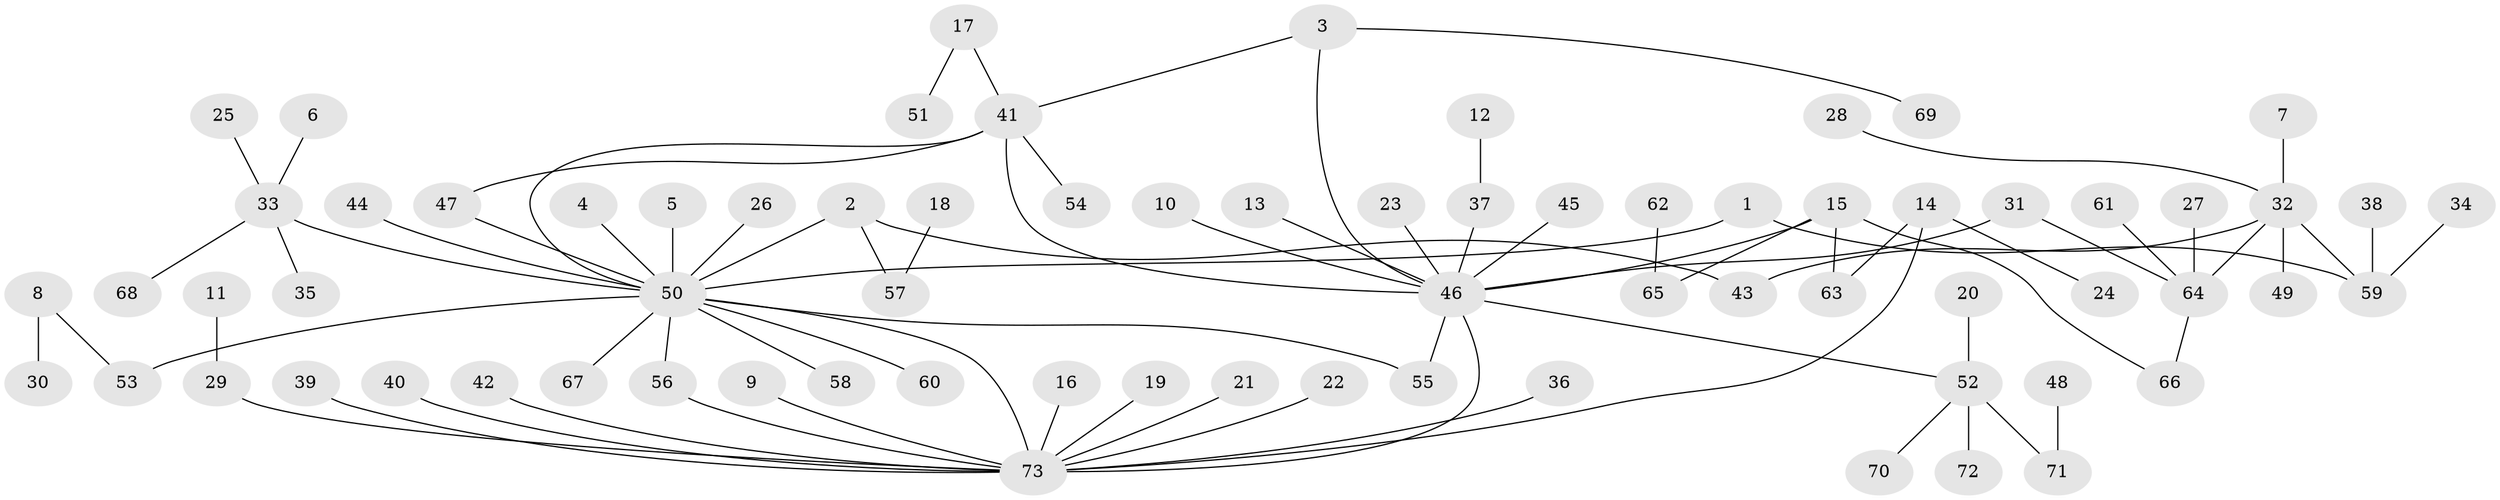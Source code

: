 // original degree distribution, {2: 0.1724137931034483, 19: 0.006896551724137931, 16: 0.006896551724137931, 14: 0.006896551724137931, 7: 0.027586206896551724, 4: 0.06896551724137931, 6: 0.006896551724137931, 3: 0.07586206896551724, 8: 0.006896551724137931, 1: 0.6137931034482759, 5: 0.006896551724137931}
// Generated by graph-tools (version 1.1) at 2025/36/03/04/25 23:36:38]
// undirected, 73 vertices, 81 edges
graph export_dot {
  node [color=gray90,style=filled];
  1;
  2;
  3;
  4;
  5;
  6;
  7;
  8;
  9;
  10;
  11;
  12;
  13;
  14;
  15;
  16;
  17;
  18;
  19;
  20;
  21;
  22;
  23;
  24;
  25;
  26;
  27;
  28;
  29;
  30;
  31;
  32;
  33;
  34;
  35;
  36;
  37;
  38;
  39;
  40;
  41;
  42;
  43;
  44;
  45;
  46;
  47;
  48;
  49;
  50;
  51;
  52;
  53;
  54;
  55;
  56;
  57;
  58;
  59;
  60;
  61;
  62;
  63;
  64;
  65;
  66;
  67;
  68;
  69;
  70;
  71;
  72;
  73;
  1 -- 50 [weight=1.0];
  1 -- 59 [weight=1.0];
  2 -- 43 [weight=1.0];
  2 -- 50 [weight=2.0];
  2 -- 57 [weight=1.0];
  3 -- 41 [weight=1.0];
  3 -- 46 [weight=1.0];
  3 -- 69 [weight=1.0];
  4 -- 50 [weight=1.0];
  5 -- 50 [weight=1.0];
  6 -- 33 [weight=1.0];
  7 -- 32 [weight=1.0];
  8 -- 30 [weight=1.0];
  8 -- 53 [weight=1.0];
  9 -- 73 [weight=1.0];
  10 -- 46 [weight=1.0];
  11 -- 29 [weight=1.0];
  12 -- 37 [weight=1.0];
  13 -- 46 [weight=1.0];
  14 -- 24 [weight=1.0];
  14 -- 63 [weight=1.0];
  14 -- 73 [weight=1.0];
  15 -- 46 [weight=1.0];
  15 -- 63 [weight=1.0];
  15 -- 65 [weight=1.0];
  15 -- 66 [weight=1.0];
  16 -- 73 [weight=1.0];
  17 -- 41 [weight=1.0];
  17 -- 51 [weight=1.0];
  18 -- 57 [weight=1.0];
  19 -- 73 [weight=1.0];
  20 -- 52 [weight=1.0];
  21 -- 73 [weight=1.0];
  22 -- 73 [weight=1.0];
  23 -- 46 [weight=1.0];
  25 -- 33 [weight=1.0];
  26 -- 50 [weight=1.0];
  27 -- 64 [weight=1.0];
  28 -- 32 [weight=1.0];
  29 -- 73 [weight=1.0];
  31 -- 46 [weight=1.0];
  31 -- 64 [weight=1.0];
  32 -- 43 [weight=1.0];
  32 -- 49 [weight=1.0];
  32 -- 59 [weight=1.0];
  32 -- 64 [weight=1.0];
  33 -- 35 [weight=1.0];
  33 -- 50 [weight=1.0];
  33 -- 68 [weight=1.0];
  34 -- 59 [weight=1.0];
  36 -- 73 [weight=1.0];
  37 -- 46 [weight=1.0];
  38 -- 59 [weight=1.0];
  39 -- 73 [weight=1.0];
  40 -- 73 [weight=1.0];
  41 -- 46 [weight=1.0];
  41 -- 47 [weight=1.0];
  41 -- 50 [weight=1.0];
  41 -- 54 [weight=1.0];
  42 -- 73 [weight=1.0];
  44 -- 50 [weight=1.0];
  45 -- 46 [weight=1.0];
  46 -- 52 [weight=1.0];
  46 -- 55 [weight=1.0];
  46 -- 73 [weight=1.0];
  47 -- 50 [weight=1.0];
  48 -- 71 [weight=1.0];
  50 -- 53 [weight=1.0];
  50 -- 55 [weight=1.0];
  50 -- 56 [weight=1.0];
  50 -- 58 [weight=1.0];
  50 -- 60 [weight=1.0];
  50 -- 67 [weight=1.0];
  50 -- 73 [weight=1.0];
  52 -- 70 [weight=1.0];
  52 -- 71 [weight=1.0];
  52 -- 72 [weight=1.0];
  56 -- 73 [weight=1.0];
  61 -- 64 [weight=1.0];
  62 -- 65 [weight=1.0];
  64 -- 66 [weight=1.0];
}
